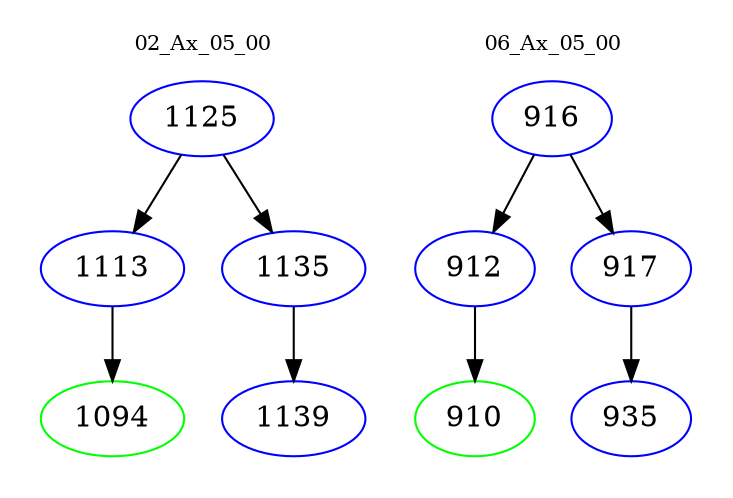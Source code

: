 digraph{
subgraph cluster_0 {
color = white
label = "02_Ax_05_00";
fontsize=10;
T0_1125 [label="1125", color="blue"]
T0_1125 -> T0_1113 [color="black"]
T0_1113 [label="1113", color="blue"]
T0_1113 -> T0_1094 [color="black"]
T0_1094 [label="1094", color="green"]
T0_1125 -> T0_1135 [color="black"]
T0_1135 [label="1135", color="blue"]
T0_1135 -> T0_1139 [color="black"]
T0_1139 [label="1139", color="blue"]
}
subgraph cluster_1 {
color = white
label = "06_Ax_05_00";
fontsize=10;
T1_916 [label="916", color="blue"]
T1_916 -> T1_912 [color="black"]
T1_912 [label="912", color="blue"]
T1_912 -> T1_910 [color="black"]
T1_910 [label="910", color="green"]
T1_916 -> T1_917 [color="black"]
T1_917 [label="917", color="blue"]
T1_917 -> T1_935 [color="black"]
T1_935 [label="935", color="blue"]
}
}
